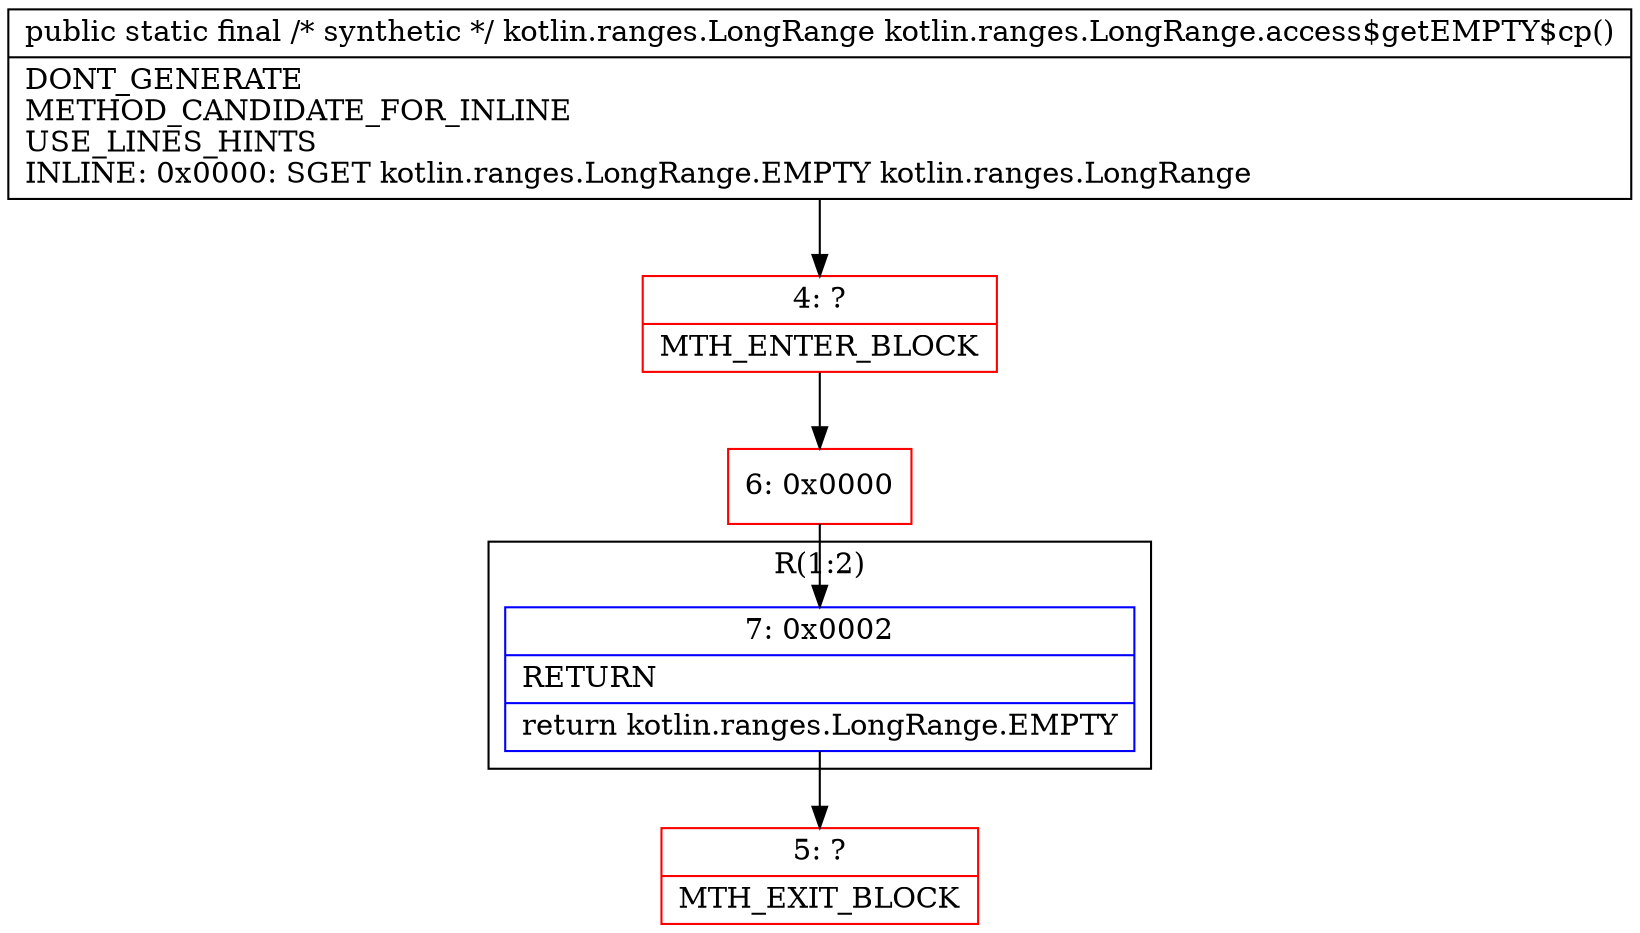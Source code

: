 digraph "CFG forkotlin.ranges.LongRange.access$getEMPTY$cp()Lkotlin\/ranges\/LongRange;" {
subgraph cluster_Region_346893682 {
label = "R(1:2)";
node [shape=record,color=blue];
Node_7 [shape=record,label="{7\:\ 0x0002|RETURN\l|return kotlin.ranges.LongRange.EMPTY\l}"];
}
Node_4 [shape=record,color=red,label="{4\:\ ?|MTH_ENTER_BLOCK\l}"];
Node_6 [shape=record,color=red,label="{6\:\ 0x0000}"];
Node_5 [shape=record,color=red,label="{5\:\ ?|MTH_EXIT_BLOCK\l}"];
MethodNode[shape=record,label="{public static final \/* synthetic *\/ kotlin.ranges.LongRange kotlin.ranges.LongRange.access$getEMPTY$cp()  | DONT_GENERATE\lMETHOD_CANDIDATE_FOR_INLINE\lUSE_LINES_HINTS\lINLINE: 0x0000: SGET   kotlin.ranges.LongRange.EMPTY kotlin.ranges.LongRange\l}"];
MethodNode -> Node_4;Node_7 -> Node_5;
Node_4 -> Node_6;
Node_6 -> Node_7;
}

